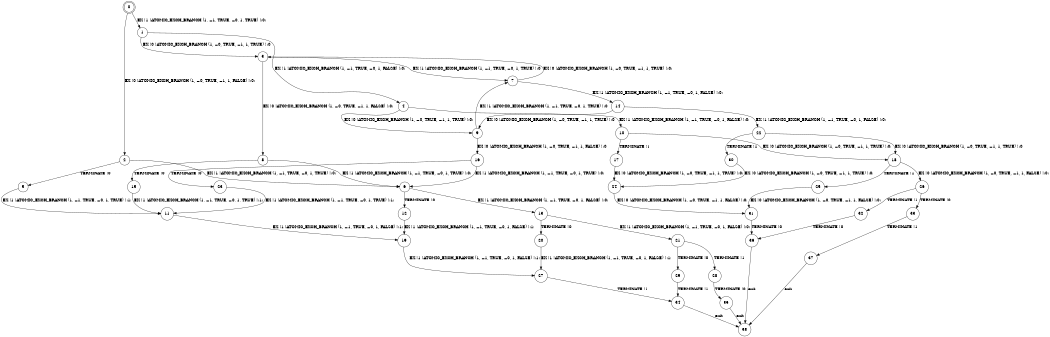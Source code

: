 digraph BCG {
size = "7, 10.5";
center = TRUE;
node [shape = circle];
0 [peripheries = 2];
0 -> 1 [label = "EX !1 !ATOMIC_EXCH_BRANCH (1, +1, TRUE, +0, 1, TRUE) !:0:"];
0 -> 2 [label = "EX !0 !ATOMIC_EXCH_BRANCH (1, +0, TRUE, +1, 1, FALSE) !:0:"];
1 -> 3 [label = "EX !0 !ATOMIC_EXCH_BRANCH (1, +0, TRUE, +1, 1, TRUE) !:0:"];
1 -> 4 [label = "EX !1 !ATOMIC_EXCH_BRANCH (1, +1, TRUE, +0, 1, FALSE) !:0:"];
2 -> 5 [label = "TERMINATE !0"];
2 -> 6 [label = "EX !1 !ATOMIC_EXCH_BRANCH (1, +1, TRUE, +0, 1, TRUE) !:0:"];
3 -> 7 [label = "EX !1 !ATOMIC_EXCH_BRANCH (1, +1, TRUE, +0, 1, TRUE) !:0:"];
3 -> 8 [label = "EX !0 !ATOMIC_EXCH_BRANCH (1, +0, TRUE, +1, 1, FALSE) !:0:"];
4 -> 9 [label = "EX !0 !ATOMIC_EXCH_BRANCH (1, +0, TRUE, +1, 1, TRUE) !:0:"];
4 -> 10 [label = "EX !1 !ATOMIC_EXCH_BRANCH (1, +1, TRUE, +0, 1, FALSE) !:0:"];
5 -> 11 [label = "EX !1 !ATOMIC_EXCH_BRANCH (1, +1, TRUE, +0, 1, TRUE) !:1:"];
6 -> 12 [label = "TERMINATE !0"];
6 -> 13 [label = "EX !1 !ATOMIC_EXCH_BRANCH (1, +1, TRUE, +0, 1, FALSE) !:0:"];
7 -> 14 [label = "EX !1 !ATOMIC_EXCH_BRANCH (1, +1, TRUE, +0, 1, FALSE) !:0:"];
7 -> 3 [label = "EX !0 !ATOMIC_EXCH_BRANCH (1, +0, TRUE, +1, 1, TRUE) !:0:"];
8 -> 15 [label = "TERMINATE !0"];
8 -> 6 [label = "EX !1 !ATOMIC_EXCH_BRANCH (1, +1, TRUE, +0, 1, TRUE) !:0:"];
9 -> 7 [label = "EX !1 !ATOMIC_EXCH_BRANCH (1, +1, TRUE, +0, 1, TRUE) !:0:"];
9 -> 16 [label = "EX !0 !ATOMIC_EXCH_BRANCH (1, +0, TRUE, +1, 1, FALSE) !:0:"];
10 -> 17 [label = "TERMINATE !1"];
10 -> 18 [label = "EX !0 !ATOMIC_EXCH_BRANCH (1, +0, TRUE, +1, 1, TRUE) !:0:"];
11 -> 19 [label = "EX !1 !ATOMIC_EXCH_BRANCH (1, +1, TRUE, +0, 1, FALSE) !:1:"];
12 -> 19 [label = "EX !1 !ATOMIC_EXCH_BRANCH (1, +1, TRUE, +0, 1, FALSE) !:1:"];
13 -> 20 [label = "TERMINATE !0"];
13 -> 21 [label = "EX !1 !ATOMIC_EXCH_BRANCH (1, +1, TRUE, +0, 1, FALSE) !:0:"];
14 -> 22 [label = "EX !1 !ATOMIC_EXCH_BRANCH (1, +1, TRUE, +0, 1, FALSE) !:0:"];
14 -> 9 [label = "EX !0 !ATOMIC_EXCH_BRANCH (1, +0, TRUE, +1, 1, TRUE) !:0:"];
15 -> 11 [label = "EX !1 !ATOMIC_EXCH_BRANCH (1, +1, TRUE, +0, 1, TRUE) !:1:"];
16 -> 23 [label = "TERMINATE !0"];
16 -> 6 [label = "EX !1 !ATOMIC_EXCH_BRANCH (1, +1, TRUE, +0, 1, TRUE) !:0:"];
17 -> 24 [label = "EX !0 !ATOMIC_EXCH_BRANCH (1, +0, TRUE, +1, 1, TRUE) !:0:"];
18 -> 25 [label = "TERMINATE !1"];
18 -> 26 [label = "EX !0 !ATOMIC_EXCH_BRANCH (1, +0, TRUE, +1, 1, FALSE) !:0:"];
19 -> 27 [label = "EX !1 !ATOMIC_EXCH_BRANCH (1, +1, TRUE, +0, 1, FALSE) !:1:"];
20 -> 27 [label = "EX !1 !ATOMIC_EXCH_BRANCH (1, +1, TRUE, +0, 1, FALSE) !:1:"];
21 -> 28 [label = "TERMINATE !1"];
21 -> 29 [label = "TERMINATE !0"];
22 -> 30 [label = "TERMINATE !1"];
22 -> 18 [label = "EX !0 !ATOMIC_EXCH_BRANCH (1, +0, TRUE, +1, 1, TRUE) !:0:"];
23 -> 11 [label = "EX !1 !ATOMIC_EXCH_BRANCH (1, +1, TRUE, +0, 1, TRUE) !:1:"];
24 -> 31 [label = "EX !0 !ATOMIC_EXCH_BRANCH (1, +0, TRUE, +1, 1, FALSE) !:0:"];
25 -> 31 [label = "EX !0 !ATOMIC_EXCH_BRANCH (1, +0, TRUE, +1, 1, FALSE) !:0:"];
26 -> 32 [label = "TERMINATE !1"];
26 -> 33 [label = "TERMINATE !0"];
27 -> 34 [label = "TERMINATE !1"];
28 -> 35 [label = "TERMINATE !0"];
29 -> 34 [label = "TERMINATE !1"];
30 -> 24 [label = "EX !0 !ATOMIC_EXCH_BRANCH (1, +0, TRUE, +1, 1, TRUE) !:0:"];
31 -> 36 [label = "TERMINATE !0"];
32 -> 36 [label = "TERMINATE !0"];
33 -> 37 [label = "TERMINATE !1"];
34 -> 38 [label = "exit"];
35 -> 38 [label = "exit"];
36 -> 38 [label = "exit"];
37 -> 38 [label = "exit"];
}
